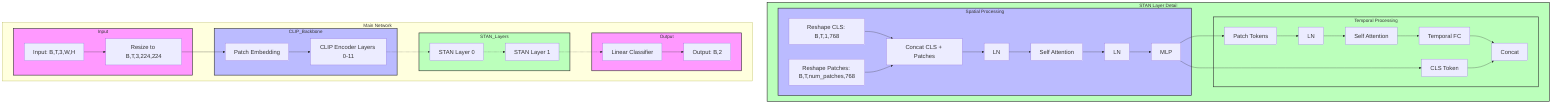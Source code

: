 ---
config:
  layout: dagre
---
flowchart TD
    %% STAN详细结构图
    subgraph STAN_Detail["STAN Layer Detail"]
        subgraph Spatial_Processing["Spatial Processing"]
            S1["Reshape CLS: B,T,1,768"]
            S2["Reshape Patches: B,T,num_patches,768"]
            S3["Concat CLS + Patches"]
            S4["LN"]
            S5["Self Attention"]
            S6["LN"]
            S7["MLP"]
        end

        subgraph Temporal_Processing["Temporal Processing"]
            T1["CLS Token"]
            T2["Patch Tokens"]
            T3["LN"]
            T4["Self Attention"]
            T5["Temporal FC"]
            T6["Concat"]
        end

        S1 --> S3
        S2 --> S3
        S3 --> S4
        S4 --> S5
        S5 --> S6
        S6 --> S7
        S7 --> T1
        S7 --> T2
        T2 --> T3
        T3 --> T4
        T4 --> T5
        T5 --> T6
        T1 --> T6
    end

    %% 整体框架图
    subgraph Main_Network["Main Network"]
        subgraph Input["Input"]
            B["Resize to B,T,3,224,224"]
            A["Input: B,T,3,W,H"]
        end

        subgraph CLIP_Backbone["CLIP_Backbone"]
            C["Patch Embedding"]
            D["CLIP Encoder Layers 0-11"]
        end

        subgraph STAN_Layers["STAN_Layers"]
            H["STAN Layer 0"]
            I["STAN Layer 1"]
        end

        subgraph Output["Output"]
            L["Linear Classifier"]
            M["Output: B,2"]
        end

        A --> B
        B --> C
        C --> D
        D -.-> H
        H -.-> I
        I -.-> L
        L --> M
    end

    style Input fill:#f9f,stroke:#333,stroke-width:2px
    style CLIP_Backbone fill:#bbf,stroke:#333,stroke-width:2px
    style STAN_Layers fill:#bfb,stroke:#333,stroke-width:2px
    style Output fill:#f9f,stroke:#333,stroke-width:2px
    style STAN_Detail fill:#bfb,stroke:#333,stroke-width:2px
    style Spatial_Processing fill:#bbf,stroke:#333,stroke-width:2px
    style Temporal_Processing fill:#bfb,stroke:#333,stroke-width:2px
    
    classDef default font-size:20px
    classDef subgraphTitle font-size:24px